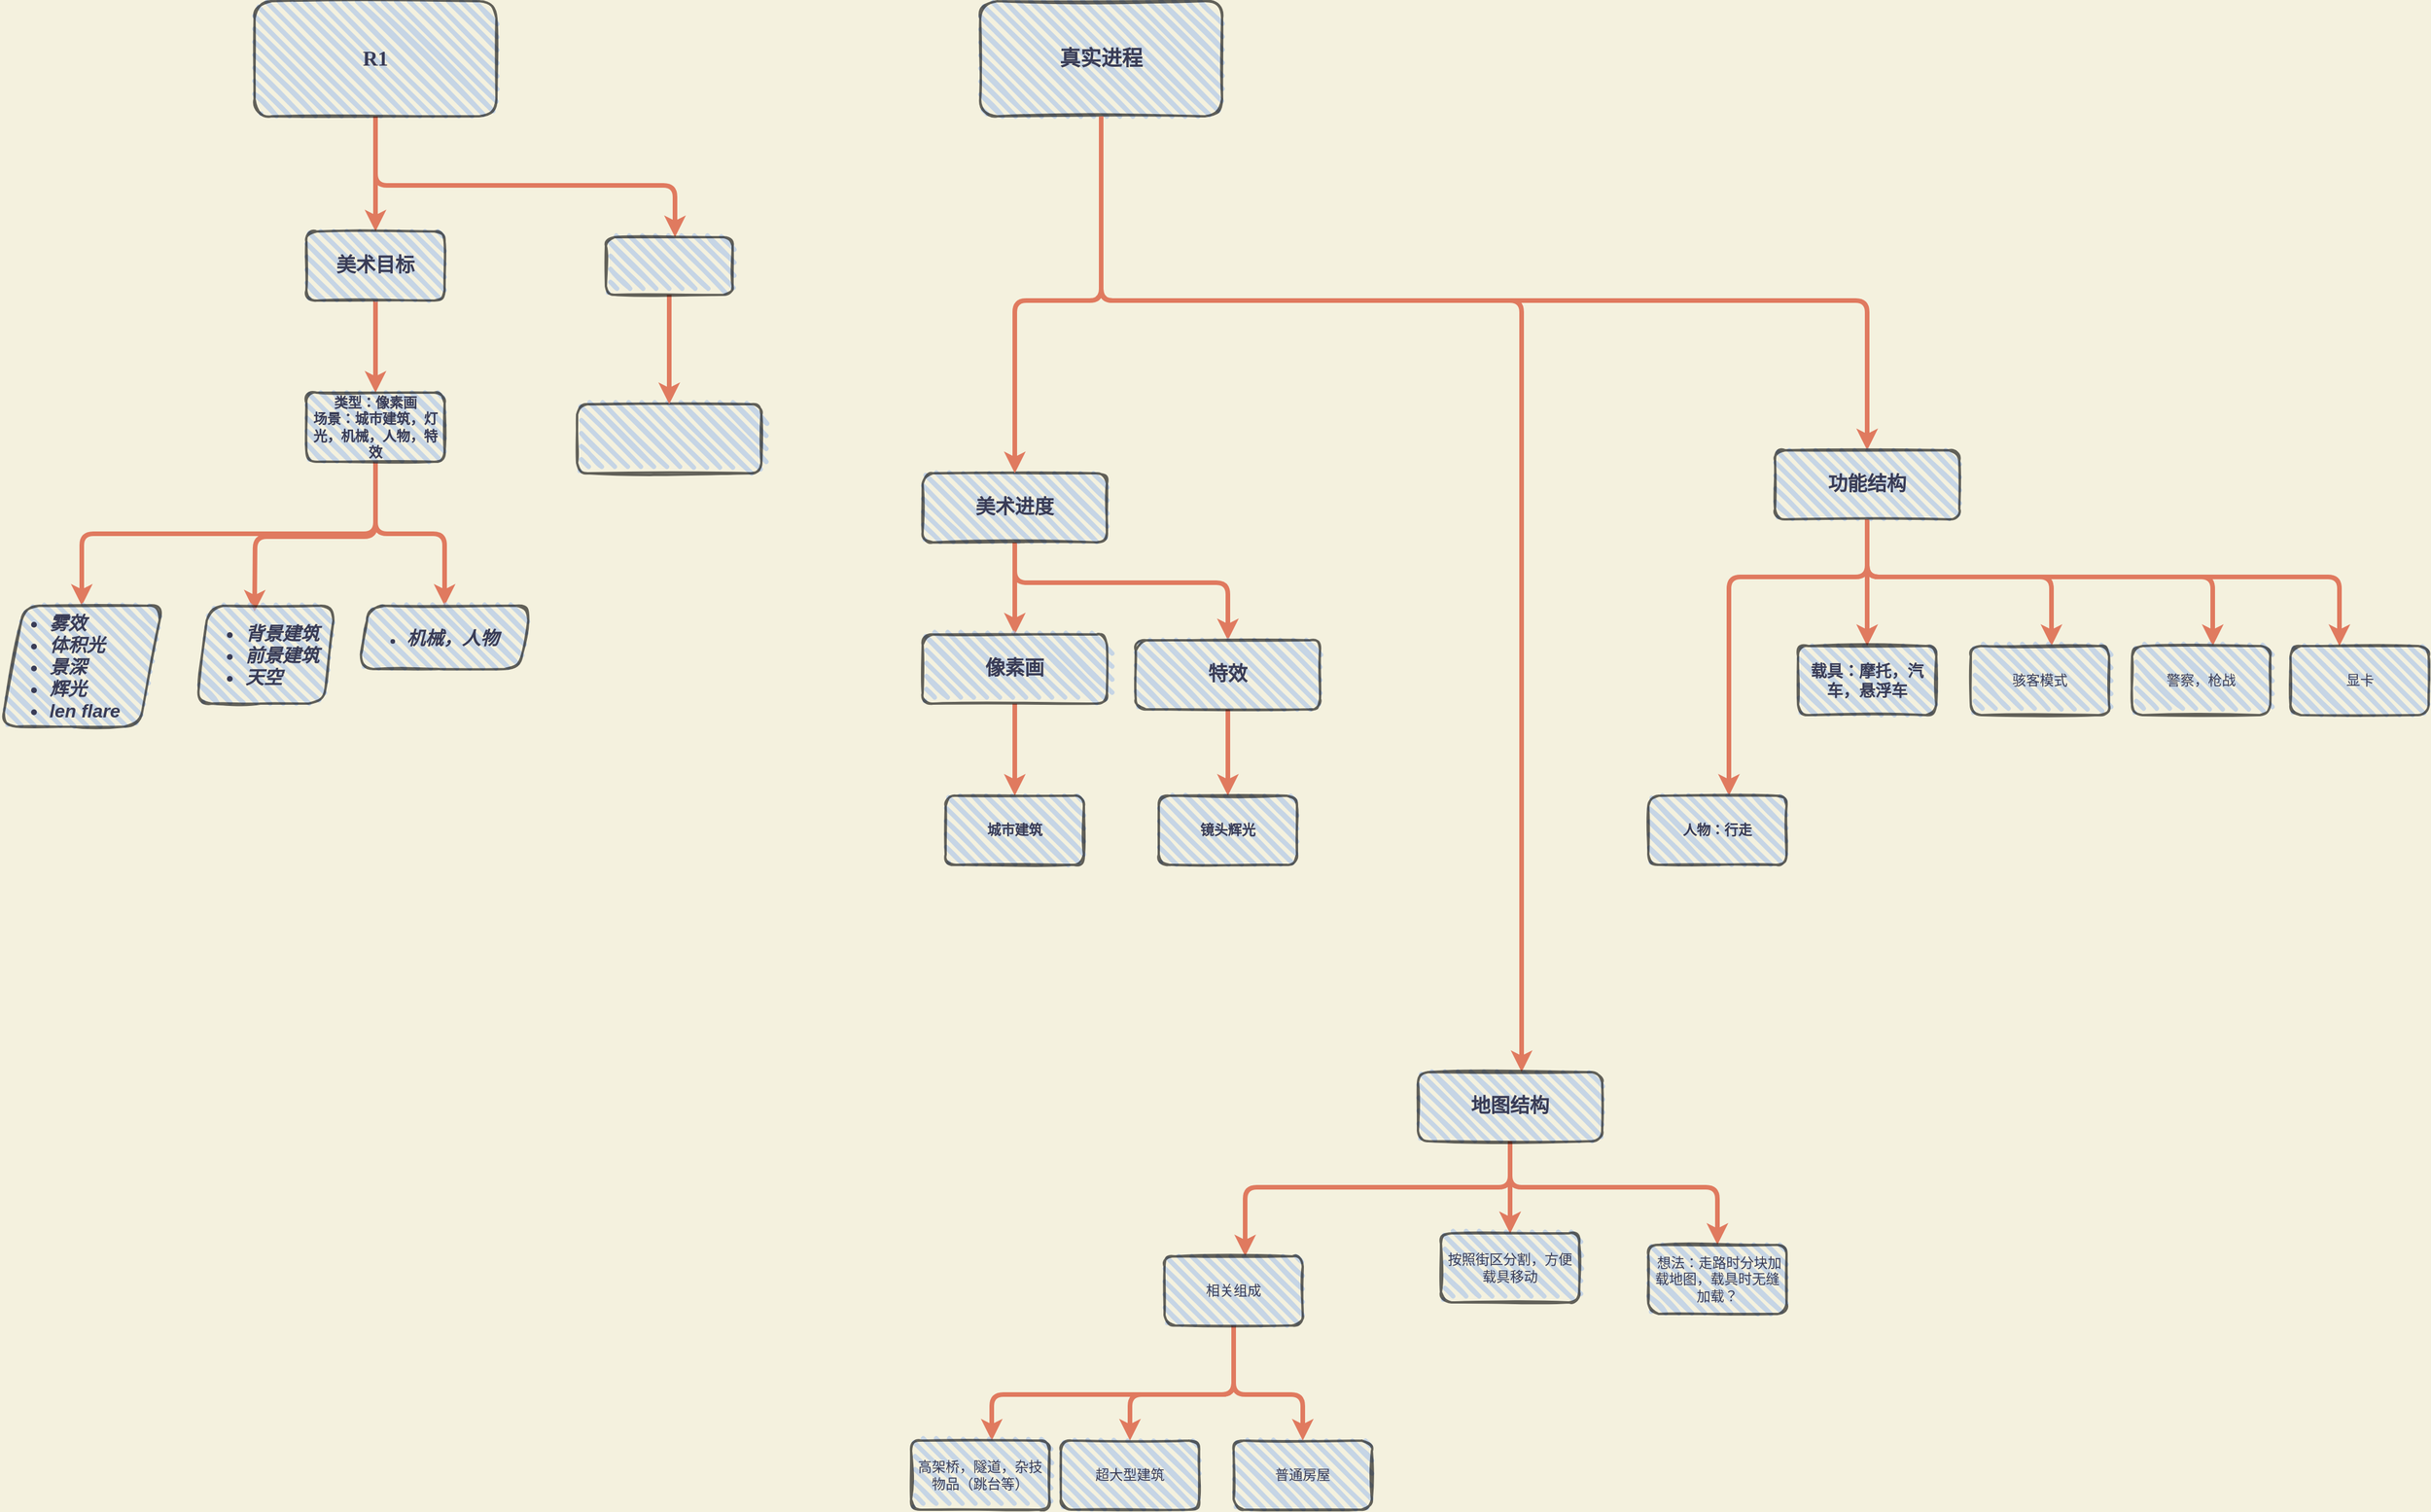 <mxfile version="15.7.3" type="github">
  <diagram id="qunk6GA_WOo8kIJYr950" name="Page-1">
    <mxGraphModel dx="1673" dy="934" grid="1" gridSize="10" guides="1" tooltips="1" connect="1" arrows="1" fold="1" page="1" pageScale="1" pageWidth="827" pageHeight="1169" background="#F4F1DE" math="0" shadow="0">
      <root>
        <mxCell id="0" />
        <mxCell id="1" parent="0" />
        <mxCell id="x0J6Hs-SUJabOpPmVFmc-26" value="" style="edgeStyle=orthogonalEdgeStyle;curved=0;rounded=1;sketch=0;orthogonalLoop=1;jettySize=auto;html=1;fontColor=#393C56;strokeColor=#E07A5F;strokeWidth=4;fillColor=#F2CC8F;" parent="1" source="x0J6Hs-SUJabOpPmVFmc-2" target="x0J6Hs-SUJabOpPmVFmc-25" edge="1">
          <mxGeometry relative="1" as="geometry" />
        </mxCell>
        <mxCell id="x0J6Hs-SUJabOpPmVFmc-31" value="" style="edgeStyle=orthogonalEdgeStyle;curved=0;rounded=1;sketch=0;orthogonalLoop=1;jettySize=auto;html=1;fontColor=#393C56;strokeColor=#E07A5F;strokeWidth=4;fillColor=#F2CC8F;" parent="1" source="x0J6Hs-SUJabOpPmVFmc-2" target="x0J6Hs-SUJabOpPmVFmc-32" edge="1">
          <mxGeometry relative="1" as="geometry">
            <Array as="points">
              <mxPoint x="405" y="550" />
              <mxPoint x="665" y="550" />
            </Array>
          </mxGeometry>
        </mxCell>
        <mxCell id="x0J6Hs-SUJabOpPmVFmc-2" value="&lt;h2&gt;&lt;font face=&quot;Comic Sans MS&quot;&gt;R1&lt;/font&gt;&lt;/h2&gt;" style="rounded=1;whiteSpace=wrap;html=1;strokeWidth=2;fillWeight=4;hachureGap=8;hachureAngle=45;sketch=1;fontColor=#393C56;opacity=60;fillColor=#A9C4EB;" parent="1" vertex="1">
          <mxGeometry x="300" y="390" width="210" height="100" as="geometry" />
        </mxCell>
        <mxCell id="x0J6Hs-SUJabOpPmVFmc-28" value="" style="edgeStyle=orthogonalEdgeStyle;curved=0;rounded=1;sketch=0;orthogonalLoop=1;jettySize=auto;html=1;fontColor=#393C56;strokeColor=#E07A5F;strokeWidth=4;fillColor=#F2CC8F;" parent="1" source="x0J6Hs-SUJabOpPmVFmc-25" target="x0J6Hs-SUJabOpPmVFmc-27" edge="1">
          <mxGeometry relative="1" as="geometry" />
        </mxCell>
        <mxCell id="x0J6Hs-SUJabOpPmVFmc-25" value="&lt;b&gt;&lt;font style=&quot;font-size: 17px&quot;&gt;美术目标&lt;br&gt;&lt;/font&gt;&lt;/b&gt;" style="whiteSpace=wrap;html=1;rounded=1;fontColor=#393C56;strokeWidth=2;fillColor=#A9C4EB;opacity=60;sketch=1;fillWeight=4;hachureGap=8;hachureAngle=45;" parent="1" vertex="1">
          <mxGeometry x="345" y="590" width="120" height="60" as="geometry" />
        </mxCell>
        <mxCell id="iNKctxHvpy_qpzK7dmA8-24" style="edgeStyle=orthogonalEdgeStyle;rounded=1;orthogonalLoop=1;jettySize=auto;html=1;exitX=0.5;exitY=1;exitDx=0;exitDy=0;strokeColor=#E07A5F;strokeWidth=4;" parent="1" source="x0J6Hs-SUJabOpPmVFmc-27" target="iNKctxHvpy_qpzK7dmA8-31" edge="1">
          <mxGeometry relative="1" as="geometry">
            <mxPoint x="140" y="920" as="targetPoint" />
          </mxGeometry>
        </mxCell>
        <mxCell id="iNKctxHvpy_qpzK7dmA8-33" style="edgeStyle=orthogonalEdgeStyle;rounded=1;orthogonalLoop=1;jettySize=auto;html=1;exitX=0.5;exitY=1;exitDx=0;exitDy=0;strokeColor=#E07A5F;strokeWidth=4;" parent="1" source="x0J6Hs-SUJabOpPmVFmc-27" edge="1">
          <mxGeometry relative="1" as="geometry">
            <mxPoint x="300" y="920" as="targetPoint" />
          </mxGeometry>
        </mxCell>
        <mxCell id="iNKctxHvpy_qpzK7dmA8-35" style="edgeStyle=orthogonalEdgeStyle;rounded=1;orthogonalLoop=1;jettySize=auto;html=1;exitX=0.5;exitY=1;exitDx=0;exitDy=0;strokeColor=#E07A5F;strokeWidth=4;entryX=0.5;entryY=0;entryDx=0;entryDy=0;" parent="1" source="x0J6Hs-SUJabOpPmVFmc-27" target="iNKctxHvpy_qpzK7dmA8-36" edge="1">
          <mxGeometry relative="1" as="geometry">
            <mxPoint x="450" y="900" as="targetPoint" />
          </mxGeometry>
        </mxCell>
        <mxCell id="x0J6Hs-SUJabOpPmVFmc-27" value="&lt;b&gt;类型：像素画&lt;br&gt;场景：城市建筑，灯光，机械，人物，特效&lt;br&gt;&lt;/b&gt;" style="whiteSpace=wrap;html=1;rounded=1;fontColor=#393C56;strokeWidth=2;fillColor=#A9C4EB;opacity=60;sketch=1;fillWeight=4;hachureGap=8;hachureAngle=45;" parent="1" vertex="1">
          <mxGeometry x="345" y="730" width="120" height="60" as="geometry" />
        </mxCell>
        <mxCell id="x0J6Hs-SUJabOpPmVFmc-30" value="&lt;h2&gt;&lt;br&gt;&lt;/h2&gt;" style="rounded=1;whiteSpace=wrap;html=1;strokeWidth=2;fillWeight=4;hachureGap=8;hachureAngle=45;sketch=1;fontColor=#393C56;opacity=60;fillColor=#A9C4EB;" parent="1" vertex="1">
          <mxGeometry x="580" y="740" width="160" height="60" as="geometry" />
        </mxCell>
        <mxCell id="x0J6Hs-SUJabOpPmVFmc-33" style="edgeStyle=orthogonalEdgeStyle;curved=0;rounded=1;sketch=0;orthogonalLoop=1;jettySize=auto;html=1;fontColor=#393C56;strokeColor=#E07A5F;strokeWidth=4;fillColor=#F2CC8F;" parent="1" source="x0J6Hs-SUJabOpPmVFmc-32" target="x0J6Hs-SUJabOpPmVFmc-30" edge="1">
          <mxGeometry relative="1" as="geometry" />
        </mxCell>
        <mxCell id="x0J6Hs-SUJabOpPmVFmc-32" value="" style="whiteSpace=wrap;html=1;rounded=1;fontColor=#393C56;strokeWidth=2;fillColor=#A9C4EB;opacity=60;sketch=1;fillWeight=4;hachureGap=8;hachureAngle=45;" parent="1" vertex="1">
          <mxGeometry x="605" y="595" width="110" height="50" as="geometry" />
        </mxCell>
        <mxCell id="iNKctxHvpy_qpzK7dmA8-31" value="&lt;ul style=&quot;font-family: &amp;#34;helvetica&amp;#34; ; font-size: 16px&quot;&gt;&lt;li&gt;&lt;b&gt;&lt;i&gt;雾效&amp;nbsp;&lt;/i&gt;&lt;/b&gt;&lt;/li&gt;&lt;li&gt;&lt;b&gt;&lt;i&gt;体积光&lt;/i&gt;&lt;/b&gt;&lt;/li&gt;&lt;li&gt;&lt;b&gt;&lt;i&gt;景深&lt;/i&gt;&lt;/b&gt;&lt;/li&gt;&lt;li&gt;&lt;b&gt;&lt;i&gt;辉光&lt;/i&gt;&lt;/b&gt;&lt;/li&gt;&lt;li&gt;&lt;b&gt;&lt;i&gt;len flare&lt;/i&gt;&lt;/b&gt;&lt;/li&gt;&lt;/ul&gt;" style="shape=parallelogram;perimeter=parallelogramPerimeter;whiteSpace=wrap;html=1;fixedSize=1;rounded=1;fontColor=#393C56;strokeWidth=2;fillColor=#A9C4EB;opacity=60;sketch=1;fillWeight=4;hachureGap=8;hachureAngle=45;arcSize=26;size=20;align=left;" parent="1" vertex="1">
          <mxGeometry x="80" y="915" width="140" height="105" as="geometry" />
        </mxCell>
        <mxCell id="iNKctxHvpy_qpzK7dmA8-34" value="&lt;ul style=&quot;font-family: &amp;#34;helvetica&amp;#34; ; font-size: 16px&quot;&gt;&lt;li&gt;&lt;i&gt;&lt;b&gt;背景建筑&lt;/b&gt;&lt;/i&gt;&lt;/li&gt;&lt;li&gt;&lt;i&gt;&lt;b&gt;前景建筑&lt;/b&gt;&lt;/i&gt;&lt;/li&gt;&lt;li&gt;&lt;i&gt;&lt;b&gt;天空&lt;/b&gt;&lt;/i&gt;&lt;/li&gt;&lt;/ul&gt;" style="shape=parallelogram;perimeter=parallelogramPerimeter;whiteSpace=wrap;html=1;fixedSize=1;rounded=1;fontColor=#393C56;strokeWidth=2;fillColor=#A9C4EB;opacity=60;sketch=1;fillWeight=4;hachureGap=8;hachureAngle=45;arcSize=26;size=10;align=left;" parent="1" vertex="1">
          <mxGeometry x="250" y="915" width="120" height="85" as="geometry" />
        </mxCell>
        <mxCell id="iNKctxHvpy_qpzK7dmA8-36" value="&lt;ul style=&quot;font-family: &amp;#34;helvetica&amp;#34;&quot;&gt;&lt;li&gt;&lt;font style=&quot;font-size: 16px&quot;&gt;&lt;b&gt;&lt;i&gt;机械，人物&lt;/i&gt;&lt;/b&gt;&lt;/font&gt;&lt;/li&gt;&lt;/ul&gt;" style="shape=parallelogram;perimeter=parallelogramPerimeter;whiteSpace=wrap;html=1;fixedSize=1;rounded=1;fontColor=#393C56;strokeWidth=2;fillColor=#A9C4EB;opacity=60;sketch=1;fillWeight=4;hachureGap=8;hachureAngle=45;arcSize=26;size=10;align=left;" parent="1" vertex="1">
          <mxGeometry x="390" y="915" width="150" height="55" as="geometry" />
        </mxCell>
        <mxCell id="dnLQfkRXEL9VE3s6WOsT-1" style="edgeStyle=orthogonalEdgeStyle;rounded=1;orthogonalLoop=1;jettySize=auto;html=1;exitX=0.5;exitY=1;exitDx=0;exitDy=0;strokeWidth=4;strokeColor=#E07A5F;" edge="1" parent="1" source="5SCztgLRrLlrjDLLtxP2-1" target="dnLQfkRXEL9VE3s6WOsT-3">
          <mxGeometry relative="1" as="geometry">
            <mxPoint x="1430" y="650" as="targetPoint" />
            <Array as="points">
              <mxPoint x="1035" y="650" />
              <mxPoint x="1700" y="650" />
            </Array>
          </mxGeometry>
        </mxCell>
        <mxCell id="dnLQfkRXEL9VE3s6WOsT-20" style="edgeStyle=orthogonalEdgeStyle;rounded=1;orthogonalLoop=1;jettySize=auto;html=1;fontSize=14;strokeColor=#E07A5F;strokeWidth=4;" edge="1" parent="1" source="5SCztgLRrLlrjDLLtxP2-1" target="dnLQfkRXEL9VE3s6WOsT-19">
          <mxGeometry relative="1" as="geometry">
            <Array as="points">
              <mxPoint x="1035" y="650" />
              <mxPoint x="1400" y="650" />
            </Array>
          </mxGeometry>
        </mxCell>
        <mxCell id="5SCztgLRrLlrjDLLtxP2-1" value="&lt;h2&gt;&lt;font face=&quot;Comic Sans MS&quot;&gt;真实进程&lt;/font&gt;&lt;/h2&gt;" style="rounded=1;whiteSpace=wrap;html=1;strokeWidth=2;fillWeight=4;hachureGap=8;hachureAngle=45;sketch=1;fontColor=#393C56;opacity=60;fillColor=#A9C4EB;" parent="1" vertex="1">
          <mxGeometry x="930" y="390" width="210" height="100" as="geometry" />
        </mxCell>
        <mxCell id="5SCztgLRrLlrjDLLtxP2-14" value="" style="edgeStyle=orthogonalEdgeStyle;rounded=1;orthogonalLoop=1;jettySize=auto;html=1;strokeColor=#E07A5F;strokeWidth=4;" parent="1" source="5SCztgLRrLlrjDLLtxP2-3" target="5SCztgLRrLlrjDLLtxP2-13" edge="1">
          <mxGeometry relative="1" as="geometry" />
        </mxCell>
        <mxCell id="5SCztgLRrLlrjDLLtxP2-17" style="edgeStyle=orthogonalEdgeStyle;rounded=1;orthogonalLoop=1;jettySize=auto;html=1;strokeColor=#E07A5F;strokeWidth=4;" parent="1" source="5SCztgLRrLlrjDLLtxP2-3" target="5SCztgLRrLlrjDLLtxP2-18" edge="1">
          <mxGeometry relative="1" as="geometry">
            <mxPoint x="1145" y="965" as="targetPoint" />
            <Array as="points">
              <mxPoint x="960" y="895" />
              <mxPoint x="1145" y="895" />
            </Array>
          </mxGeometry>
        </mxCell>
        <mxCell id="5SCztgLRrLlrjDLLtxP2-3" value="&lt;b&gt;&lt;font style=&quot;font-size: 17px&quot;&gt;美术进度&lt;/font&gt;&lt;/b&gt;" style="rounded=1;whiteSpace=wrap;html=1;strokeWidth=2;fillWeight=4;hachureGap=8;hachureAngle=45;sketch=1;fontColor=#393C56;opacity=60;fillColor=#A9C4EB;" parent="1" vertex="1">
          <mxGeometry x="880" y="800" width="160" height="60" as="geometry" />
        </mxCell>
        <mxCell id="5SCztgLRrLlrjDLLtxP2-4" style="edgeStyle=orthogonalEdgeStyle;curved=0;rounded=1;sketch=0;orthogonalLoop=1;jettySize=auto;html=1;fontColor=#393C56;strokeColor=#E07A5F;strokeWidth=4;fillColor=#F2CC8F;" parent="1" source="5SCztgLRrLlrjDLLtxP2-1" target="5SCztgLRrLlrjDLLtxP2-3" edge="1">
          <mxGeometry relative="1" as="geometry">
            <mxPoint x="1040" y="510" as="sourcePoint" />
            <Array as="points">
              <mxPoint x="1035" y="650" />
              <mxPoint x="960" y="650" />
            </Array>
          </mxGeometry>
        </mxCell>
        <mxCell id="5SCztgLRrLlrjDLLtxP2-16" value="" style="edgeStyle=orthogonalEdgeStyle;rounded=1;orthogonalLoop=1;jettySize=auto;html=1;strokeColor=#E07A5F;strokeWidth=4;" parent="1" source="5SCztgLRrLlrjDLLtxP2-13" target="5SCztgLRrLlrjDLLtxP2-15" edge="1">
          <mxGeometry relative="1" as="geometry" />
        </mxCell>
        <mxCell id="5SCztgLRrLlrjDLLtxP2-13" value="&lt;b&gt;&lt;font style=&quot;font-size: 17px&quot;&gt;像素画&lt;/font&gt;&lt;/b&gt;" style="rounded=1;whiteSpace=wrap;html=1;strokeWidth=2;fillWeight=4;hachureGap=8;hachureAngle=45;sketch=1;fontColor=#393C56;opacity=60;fillColor=#A9C4EB;" parent="1" vertex="1">
          <mxGeometry x="880" y="940" width="160" height="60" as="geometry" />
        </mxCell>
        <mxCell id="5SCztgLRrLlrjDLLtxP2-15" value="&lt;b&gt;城市建筑&lt;/b&gt;" style="whiteSpace=wrap;html=1;rounded=1;fontColor=#393C56;strokeWidth=2;fillColor=#A9C4EB;opacity=60;sketch=1;fillWeight=4;hachureGap=8;hachureAngle=45;" parent="1" vertex="1">
          <mxGeometry x="900" y="1080" width="120" height="60" as="geometry" />
        </mxCell>
        <mxCell id="5SCztgLRrLlrjDLLtxP2-20" value="" style="edgeStyle=orthogonalEdgeStyle;rounded=1;orthogonalLoop=1;jettySize=auto;html=1;strokeColor=#E07A5F;strokeWidth=4;" parent="1" source="5SCztgLRrLlrjDLLtxP2-18" target="5SCztgLRrLlrjDLLtxP2-19" edge="1">
          <mxGeometry relative="1" as="geometry" />
        </mxCell>
        <mxCell id="5SCztgLRrLlrjDLLtxP2-18" value="&lt;b&gt;&lt;font style=&quot;font-size: 17px&quot;&gt;特效&lt;/font&gt;&lt;/b&gt;" style="rounded=1;whiteSpace=wrap;html=1;strokeWidth=2;fillWeight=4;hachureGap=8;hachureAngle=45;sketch=1;fontColor=#393C56;opacity=60;fillColor=#A9C4EB;" parent="1" vertex="1">
          <mxGeometry x="1065" y="945" width="160" height="60" as="geometry" />
        </mxCell>
        <mxCell id="5SCztgLRrLlrjDLLtxP2-19" value="&lt;b&gt;镜头辉光&lt;/b&gt;" style="whiteSpace=wrap;html=1;rounded=1;fontColor=#393C56;strokeWidth=2;fillColor=#A9C4EB;opacity=60;sketch=1;fillWeight=4;hachureGap=8;hachureAngle=45;" parent="1" vertex="1">
          <mxGeometry x="1085" y="1080" width="120" height="60" as="geometry" />
        </mxCell>
        <mxCell id="dnLQfkRXEL9VE3s6WOsT-6" value="" style="edgeStyle=orthogonalEdgeStyle;rounded=1;orthogonalLoop=1;jettySize=auto;html=1;strokeColor=#E07A5F;strokeWidth=4;" edge="1" parent="1" source="dnLQfkRXEL9VE3s6WOsT-3" target="dnLQfkRXEL9VE3s6WOsT-5">
          <mxGeometry relative="1" as="geometry" />
        </mxCell>
        <mxCell id="dnLQfkRXEL9VE3s6WOsT-8" value="" style="edgeStyle=orthogonalEdgeStyle;rounded=1;orthogonalLoop=1;jettySize=auto;html=1;fontSize=14;strokeColor=#E07A5F;strokeWidth=4;" edge="1" parent="1" source="dnLQfkRXEL9VE3s6WOsT-3" target="dnLQfkRXEL9VE3s6WOsT-7">
          <mxGeometry relative="1" as="geometry">
            <Array as="points">
              <mxPoint x="1700" y="890" />
              <mxPoint x="1580" y="890" />
            </Array>
          </mxGeometry>
        </mxCell>
        <mxCell id="dnLQfkRXEL9VE3s6WOsT-13" value="" style="edgeStyle=orthogonalEdgeStyle;rounded=1;orthogonalLoop=1;jettySize=auto;html=1;fontSize=14;strokeColor=#E07A5F;strokeWidth=4;" edge="1" parent="1" source="dnLQfkRXEL9VE3s6WOsT-3" target="dnLQfkRXEL9VE3s6WOsT-12">
          <mxGeometry relative="1" as="geometry">
            <Array as="points">
              <mxPoint x="1700" y="890" />
              <mxPoint x="1860" y="890" />
            </Array>
          </mxGeometry>
        </mxCell>
        <mxCell id="dnLQfkRXEL9VE3s6WOsT-15" value="" style="edgeStyle=orthogonalEdgeStyle;rounded=1;orthogonalLoop=1;jettySize=auto;html=1;fontSize=14;strokeColor=#E07A5F;strokeWidth=4;" edge="1" parent="1" source="dnLQfkRXEL9VE3s6WOsT-3" target="dnLQfkRXEL9VE3s6WOsT-14">
          <mxGeometry relative="1" as="geometry">
            <Array as="points">
              <mxPoint x="1700" y="890" />
              <mxPoint x="2000" y="890" />
            </Array>
          </mxGeometry>
        </mxCell>
        <mxCell id="dnLQfkRXEL9VE3s6WOsT-17" value="" style="edgeStyle=orthogonalEdgeStyle;rounded=1;orthogonalLoop=1;jettySize=auto;html=1;fontSize=14;strokeColor=#E07A5F;strokeWidth=4;" edge="1" parent="1" source="dnLQfkRXEL9VE3s6WOsT-3" target="dnLQfkRXEL9VE3s6WOsT-16">
          <mxGeometry relative="1" as="geometry">
            <Array as="points">
              <mxPoint x="1700" y="890" />
              <mxPoint x="2110" y="890" />
              <mxPoint x="2110" y="990" />
            </Array>
          </mxGeometry>
        </mxCell>
        <mxCell id="dnLQfkRXEL9VE3s6WOsT-3" value="&lt;span style=&quot;font-size: 17px&quot;&gt;&lt;b&gt;功能结构&lt;br&gt;&lt;/b&gt;&lt;/span&gt;" style="rounded=1;whiteSpace=wrap;html=1;strokeWidth=2;fillWeight=4;hachureGap=8;hachureAngle=45;sketch=1;fontColor=#393C56;opacity=60;fillColor=#A9C4EB;" vertex="1" parent="1">
          <mxGeometry x="1620" y="780" width="160" height="60" as="geometry" />
        </mxCell>
        <mxCell id="dnLQfkRXEL9VE3s6WOsT-5" value="&lt;b&gt;&lt;font style=&quot;font-size: 14px&quot;&gt;载具：摩托，汽车，悬浮车&lt;/font&gt;&lt;/b&gt;" style="whiteSpace=wrap;html=1;rounded=1;fontColor=#393C56;strokeWidth=2;fillColor=#A9C4EB;opacity=60;sketch=1;fillWeight=4;hachureGap=8;hachureAngle=45;" vertex="1" parent="1">
          <mxGeometry x="1640" y="950" width="120" height="60" as="geometry" />
        </mxCell>
        <mxCell id="dnLQfkRXEL9VE3s6WOsT-7" value="&lt;b&gt;人物：行走&lt;/b&gt;" style="whiteSpace=wrap;html=1;rounded=1;fontColor=#393C56;strokeWidth=2;fillColor=#A9C4EB;opacity=60;sketch=1;fillWeight=4;hachureGap=8;hachureAngle=45;" vertex="1" parent="1">
          <mxGeometry x="1510" y="1080" width="120" height="60" as="geometry" />
        </mxCell>
        <mxCell id="dnLQfkRXEL9VE3s6WOsT-12" value="骇客模式" style="whiteSpace=wrap;html=1;rounded=1;fontColor=#393C56;strokeWidth=2;fillColor=#A9C4EB;opacity=60;sketch=1;fillWeight=4;hachureGap=8;hachureAngle=45;" vertex="1" parent="1">
          <mxGeometry x="1790" y="950" width="120" height="60" as="geometry" />
        </mxCell>
        <mxCell id="dnLQfkRXEL9VE3s6WOsT-14" value="警察，枪战" style="whiteSpace=wrap;html=1;rounded=1;fontColor=#393C56;strokeWidth=2;fillColor=#A9C4EB;opacity=60;sketch=1;fillWeight=4;hachureGap=8;hachureAngle=45;" vertex="1" parent="1">
          <mxGeometry x="1930" y="950" width="120" height="60" as="geometry" />
        </mxCell>
        <mxCell id="dnLQfkRXEL9VE3s6WOsT-16" value="显卡" style="whiteSpace=wrap;html=1;rounded=1;fontColor=#393C56;strokeWidth=2;fillColor=#A9C4EB;opacity=60;sketch=1;fillWeight=4;hachureGap=8;hachureAngle=45;" vertex="1" parent="1">
          <mxGeometry x="2067.5" y="950" width="120" height="60" as="geometry" />
        </mxCell>
        <mxCell id="dnLQfkRXEL9VE3s6WOsT-22" value="" style="edgeStyle=orthogonalEdgeStyle;rounded=1;orthogonalLoop=1;jettySize=auto;html=1;fontSize=14;strokeColor=#E07A5F;strokeWidth=4;" edge="1" parent="1" source="dnLQfkRXEL9VE3s6WOsT-19" target="dnLQfkRXEL9VE3s6WOsT-21">
          <mxGeometry relative="1" as="geometry" />
        </mxCell>
        <mxCell id="dnLQfkRXEL9VE3s6WOsT-24" value="" style="edgeStyle=orthogonalEdgeStyle;rounded=1;orthogonalLoop=1;jettySize=auto;html=1;fontSize=14;strokeColor=#E07A5F;strokeWidth=4;" edge="1" parent="1" source="dnLQfkRXEL9VE3s6WOsT-19" target="dnLQfkRXEL9VE3s6WOsT-21">
          <mxGeometry relative="1" as="geometry" />
        </mxCell>
        <mxCell id="dnLQfkRXEL9VE3s6WOsT-26" value="" style="edgeStyle=orthogonalEdgeStyle;rounded=1;orthogonalLoop=1;jettySize=auto;html=1;fontSize=14;strokeColor=#E07A5F;strokeWidth=4;" edge="1" parent="1" source="dnLQfkRXEL9VE3s6WOsT-19" target="dnLQfkRXEL9VE3s6WOsT-25">
          <mxGeometry relative="1" as="geometry">
            <Array as="points">
              <mxPoint x="1390" y="1420" />
              <mxPoint x="1570" y="1420" />
            </Array>
          </mxGeometry>
        </mxCell>
        <mxCell id="dnLQfkRXEL9VE3s6WOsT-30" value="" style="edgeStyle=orthogonalEdgeStyle;rounded=1;orthogonalLoop=1;jettySize=auto;html=1;fontSize=14;strokeColor=#E07A5F;strokeWidth=4;" edge="1" parent="1" source="dnLQfkRXEL9VE3s6WOsT-19" target="dnLQfkRXEL9VE3s6WOsT-29">
          <mxGeometry relative="1" as="geometry">
            <Array as="points">
              <mxPoint x="1390" y="1420" />
              <mxPoint x="1160" y="1420" />
            </Array>
          </mxGeometry>
        </mxCell>
        <mxCell id="dnLQfkRXEL9VE3s6WOsT-19" value="&lt;span style=&quot;font-size: 17px&quot;&gt;&lt;b&gt;地图结构&lt;br&gt;&lt;/b&gt;&lt;/span&gt;" style="rounded=1;whiteSpace=wrap;html=1;strokeWidth=2;fillWeight=4;hachureGap=8;hachureAngle=45;sketch=1;fontColor=#393C56;opacity=60;fillColor=#A9C4EB;" vertex="1" parent="1">
          <mxGeometry x="1310" y="1320" width="160" height="60" as="geometry" />
        </mxCell>
        <mxCell id="dnLQfkRXEL9VE3s6WOsT-21" value="按照街区分割，方便载具移动" style="whiteSpace=wrap;html=1;rounded=1;fontColor=#393C56;strokeWidth=2;fillColor=#A9C4EB;opacity=60;sketch=1;fillWeight=4;hachureGap=8;hachureAngle=45;" vertex="1" parent="1">
          <mxGeometry x="1330" y="1460" width="120" height="60" as="geometry" />
        </mxCell>
        <mxCell id="dnLQfkRXEL9VE3s6WOsT-25" value="&amp;nbsp;想法：走路时分块加载地图，载具时无缝加载？" style="whiteSpace=wrap;html=1;rounded=1;fontColor=#393C56;strokeWidth=2;fillColor=#A9C4EB;opacity=60;sketch=1;fillWeight=4;hachureGap=8;hachureAngle=45;" vertex="1" parent="1">
          <mxGeometry x="1510" y="1470" width="120" height="60" as="geometry" />
        </mxCell>
        <mxCell id="dnLQfkRXEL9VE3s6WOsT-27" value="普通房屋" style="whiteSpace=wrap;html=1;rounded=1;fontColor=#393C56;strokeWidth=2;fillColor=#A9C4EB;opacity=60;sketch=1;fillWeight=4;hachureGap=8;hachureAngle=45;" vertex="1" parent="1">
          <mxGeometry x="1150" y="1640" width="120" height="60" as="geometry" />
        </mxCell>
        <mxCell id="dnLQfkRXEL9VE3s6WOsT-32" value="" style="edgeStyle=orthogonalEdgeStyle;rounded=1;orthogonalLoop=1;jettySize=auto;html=1;fontSize=14;strokeColor=#E07A5F;strokeWidth=4;" edge="1" parent="1" source="dnLQfkRXEL9VE3s6WOsT-29" target="dnLQfkRXEL9VE3s6WOsT-31">
          <mxGeometry relative="1" as="geometry">
            <Array as="points">
              <mxPoint x="1150" y="1600" />
              <mxPoint x="940" y="1600" />
            </Array>
          </mxGeometry>
        </mxCell>
        <mxCell id="dnLQfkRXEL9VE3s6WOsT-34" value="" style="edgeStyle=orthogonalEdgeStyle;rounded=1;orthogonalLoop=1;jettySize=auto;html=1;fontSize=14;strokeColor=#E07A5F;strokeWidth=4;" edge="1" parent="1" source="dnLQfkRXEL9VE3s6WOsT-29" target="dnLQfkRXEL9VE3s6WOsT-33">
          <mxGeometry relative="1" as="geometry">
            <Array as="points">
              <mxPoint x="1150" y="1600" />
              <mxPoint x="1060" y="1600" />
            </Array>
          </mxGeometry>
        </mxCell>
        <mxCell id="dnLQfkRXEL9VE3s6WOsT-35" style="edgeStyle=orthogonalEdgeStyle;rounded=1;orthogonalLoop=1;jettySize=auto;html=1;fontSize=14;strokeColor=#E07A5F;strokeWidth=4;" edge="1" parent="1" source="dnLQfkRXEL9VE3s6WOsT-29" target="dnLQfkRXEL9VE3s6WOsT-27">
          <mxGeometry relative="1" as="geometry">
            <Array as="points">
              <mxPoint x="1150" y="1600" />
              <mxPoint x="1210" y="1600" />
            </Array>
          </mxGeometry>
        </mxCell>
        <mxCell id="dnLQfkRXEL9VE3s6WOsT-29" value="相关组成" style="whiteSpace=wrap;html=1;rounded=1;fontColor=#393C56;strokeWidth=2;fillColor=#A9C4EB;opacity=60;sketch=1;fillWeight=4;hachureGap=8;hachureAngle=45;" vertex="1" parent="1">
          <mxGeometry x="1090" y="1480" width="120" height="60" as="geometry" />
        </mxCell>
        <mxCell id="dnLQfkRXEL9VE3s6WOsT-31" value="&lt;span&gt;高架桥，隧道，杂技物品（跳台等）&lt;/span&gt;" style="whiteSpace=wrap;html=1;rounded=1;fontColor=#393C56;strokeWidth=2;fillColor=#A9C4EB;opacity=60;sketch=1;fillWeight=4;hachureGap=8;hachureAngle=45;" vertex="1" parent="1">
          <mxGeometry x="870" y="1640" width="120" height="60" as="geometry" />
        </mxCell>
        <mxCell id="dnLQfkRXEL9VE3s6WOsT-33" value="超大型建筑" style="whiteSpace=wrap;html=1;rounded=1;fontColor=#393C56;strokeWidth=2;fillColor=#A9C4EB;opacity=60;sketch=1;fillWeight=4;hachureGap=8;hachureAngle=45;" vertex="1" parent="1">
          <mxGeometry x="1000" y="1640" width="120" height="60" as="geometry" />
        </mxCell>
      </root>
    </mxGraphModel>
  </diagram>
</mxfile>
